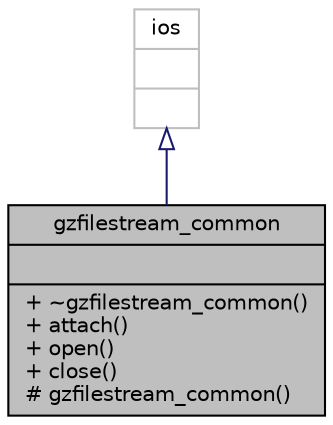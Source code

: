 digraph "gzfilestream_common"
{
  edge [fontname="Helvetica",fontsize="10",labelfontname="Helvetica",labelfontsize="10"];
  node [fontname="Helvetica",fontsize="10",shape=record];
  Node1 [label="{gzfilestream_common\n||+ ~gzfilestream_common()\l+ attach()\l+ open()\l+ close()\l# gzfilestream_common()\l}",height=0.2,width=0.4,color="black", fillcolor="grey75", style="filled", fontcolor="black"];
  Node2 -> Node1 [dir="back",color="midnightblue",fontsize="10",style="solid",arrowtail="onormal",fontname="Helvetica"];
  Node2 [label="{ios\n||}",height=0.2,width=0.4,color="grey75", fillcolor="white", style="filled"];
}
